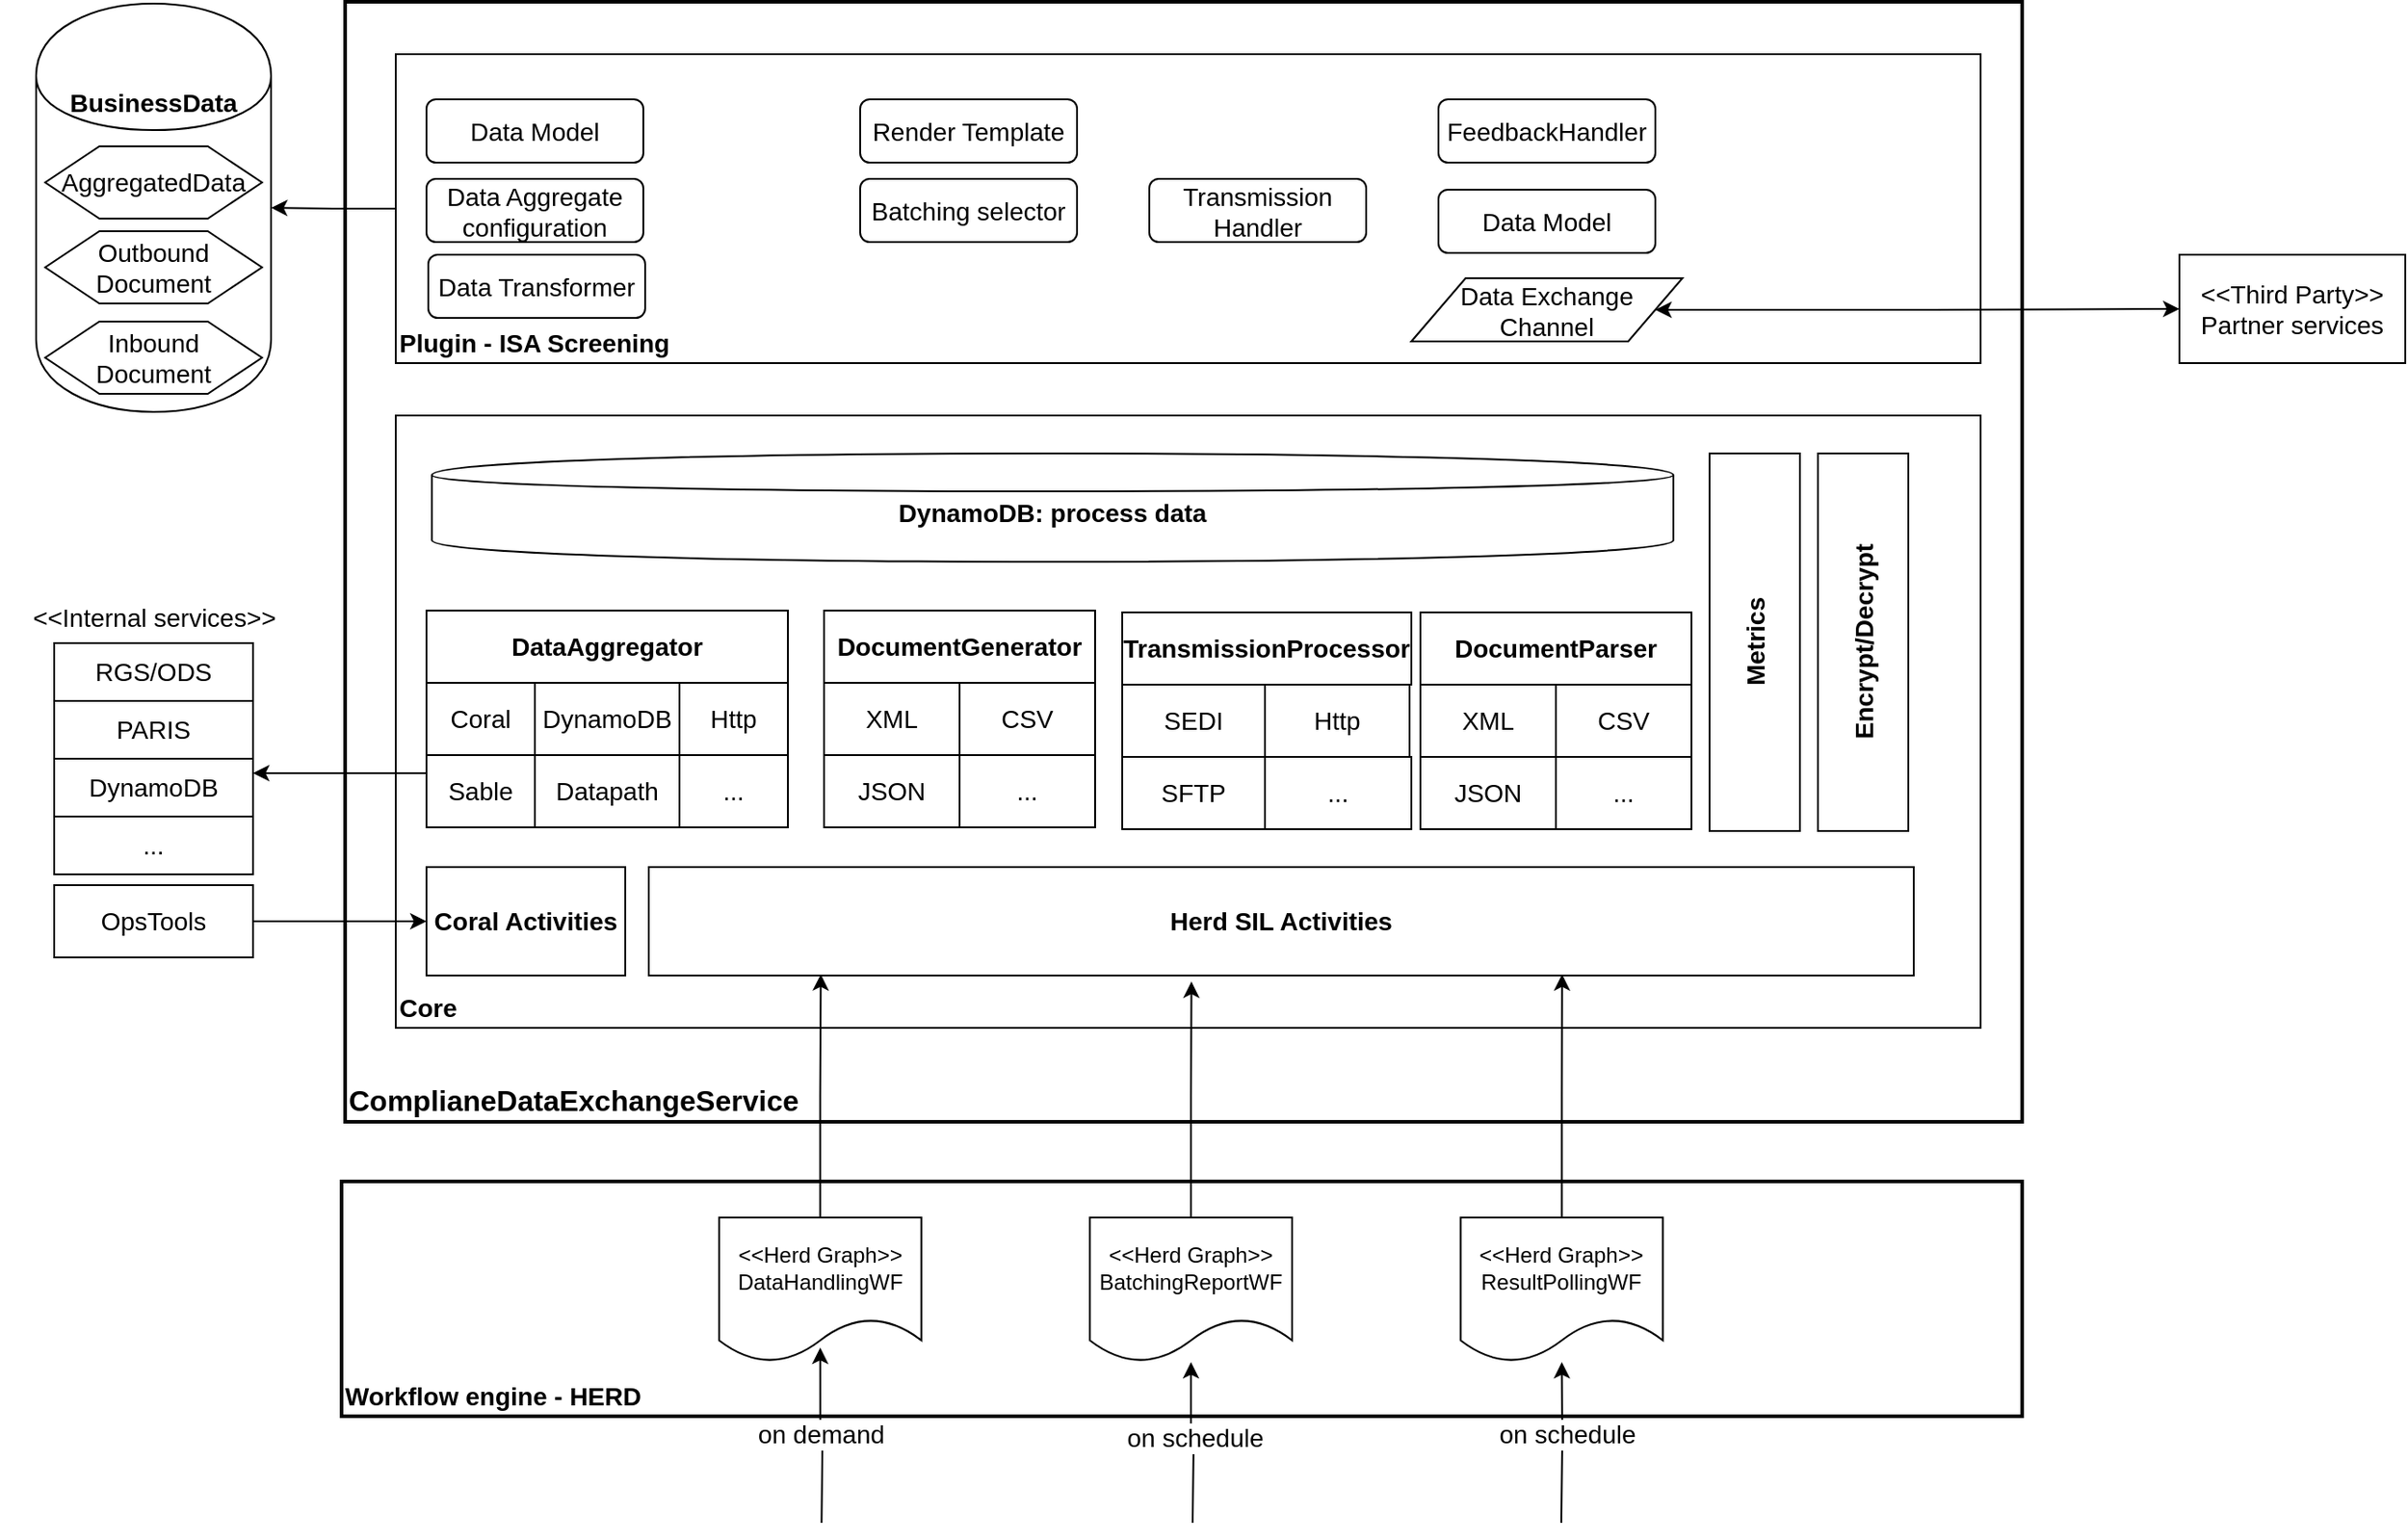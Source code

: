 <mxfile version="12.4.9" type="github" pages="4">
  <diagram id="IsdMuzBa5LZ4HM4UeDoA" name="Page-1">
    <mxGraphModel dx="2608" dy="1131" grid="1" gridSize="10" guides="1" tooltips="1" connect="1" arrows="1" fold="1" page="1" pageScale="1" pageWidth="1169" pageHeight="827" math="0" shadow="0">
      <root>
        <mxCell id="0"/>
        <mxCell id="1" parent="0"/>
        <mxCell id="XGGbo2MG5czj7z2PlUCv-108" value="&lt;b&gt;&lt;font style=&quot;font-size: 16px&quot;&gt;ComplianeDataExchangeService&lt;/font&gt;&lt;/b&gt;" style="rounded=0;whiteSpace=wrap;html=1;fontSize=14;align=left;strokeWidth=2;verticalAlign=bottom;" parent="1" vertex="1">
          <mxGeometry x="-968" y="740" width="928" height="620" as="geometry"/>
        </mxCell>
        <mxCell id="XGGbo2MG5czj7z2PlUCv-52" value="" style="group" parent="1" vertex="1" connectable="0">
          <mxGeometry x="-400" y="1149" width="470" height="230" as="geometry"/>
        </mxCell>
        <mxCell id="XGGbo2MG5czj7z2PlUCv-7" value="Core" style="rounded=0;whiteSpace=wrap;html=1;fontSize=14;align=left;verticalAlign=bottom;fontStyle=1" parent="XGGbo2MG5czj7z2PlUCv-52" vertex="1">
          <mxGeometry x="-540" y="-180" width="877" height="339" as="geometry"/>
        </mxCell>
        <mxCell id="XGGbo2MG5czj7z2PlUCv-53" value="DocumentParser" style="rounded=0;whiteSpace=wrap;html=1;fontSize=14;fontStyle=1" parent="XGGbo2MG5czj7z2PlUCv-52" vertex="1">
          <mxGeometry x="27" y="-71" width="150" height="40" as="geometry"/>
        </mxCell>
        <mxCell id="XGGbo2MG5czj7z2PlUCv-54" value="XML" style="rounded=0;whiteSpace=wrap;html=1;fontSize=14;" parent="XGGbo2MG5czj7z2PlUCv-52" vertex="1">
          <mxGeometry x="27" y="-31" width="75" height="40" as="geometry"/>
        </mxCell>
        <mxCell id="XGGbo2MG5czj7z2PlUCv-55" value="CSV" style="rounded=0;whiteSpace=wrap;html=1;fontSize=14;" parent="XGGbo2MG5czj7z2PlUCv-52" vertex="1">
          <mxGeometry x="102" y="-31" width="75" height="40" as="geometry"/>
        </mxCell>
        <mxCell id="XGGbo2MG5czj7z2PlUCv-56" value="JSON" style="rounded=0;whiteSpace=wrap;html=1;fontSize=14;" parent="XGGbo2MG5czj7z2PlUCv-52" vertex="1">
          <mxGeometry x="27" y="9" width="75" height="40" as="geometry"/>
        </mxCell>
        <mxCell id="XGGbo2MG5czj7z2PlUCv-57" value="..." style="rounded=0;whiteSpace=wrap;html=1;fontSize=14;" parent="XGGbo2MG5czj7z2PlUCv-52" vertex="1">
          <mxGeometry x="102" y="9" width="75" height="40" as="geometry"/>
        </mxCell>
        <mxCell id="XGGbo2MG5czj7z2PlUCv-75" value="Coral Activities" style="rounded=0;whiteSpace=wrap;html=1;fontSize=14;align=center;fontStyle=1" parent="XGGbo2MG5czj7z2PlUCv-52" vertex="1">
          <mxGeometry x="-523" y="70" width="110" height="60" as="geometry"/>
        </mxCell>
        <mxCell id="XGGbo2MG5czj7z2PlUCv-6" value="" style="group;strokeWidth=2;" parent="1" vertex="1" connectable="0">
          <mxGeometry x="-930" y="1393" width="890" height="130" as="geometry"/>
        </mxCell>
        <mxCell id="XGGbo2MG5czj7z2PlUCv-2" value="Workflow engine - HERD" style="rounded=0;whiteSpace=wrap;html=1;align=left;verticalAlign=bottom;fontStyle=1;fontSize=14;strokeWidth=2;" parent="XGGbo2MG5czj7z2PlUCv-6" vertex="1">
          <mxGeometry x="-40" width="930" height="130" as="geometry"/>
        </mxCell>
        <mxCell id="XGGbo2MG5czj7z2PlUCv-3" value="&amp;lt;&amp;lt;Herd Graph&amp;gt;&amp;gt;&lt;br&gt;DataHandlingWF" style="shape=document;whiteSpace=wrap;html=1;boundedLbl=1;" parent="XGGbo2MG5czj7z2PlUCv-6" vertex="1">
          <mxGeometry x="168.929" y="20" width="111.91" height="80" as="geometry"/>
        </mxCell>
        <mxCell id="XGGbo2MG5czj7z2PlUCv-4" value="&amp;lt;&amp;lt;Herd Graph&amp;gt;&amp;gt;&lt;br&gt;BatchingReportWF" style="shape=document;whiteSpace=wrap;html=1;boundedLbl=1;" parent="XGGbo2MG5czj7z2PlUCv-6" vertex="1">
          <mxGeometry x="374.098" y="20" width="111.91" height="80" as="geometry"/>
        </mxCell>
        <mxCell id="XGGbo2MG5czj7z2PlUCv-5" value="&amp;lt;&amp;lt;Herd Graph&amp;gt;&amp;gt;&lt;br&gt;ResultPollingWF" style="shape=document;whiteSpace=wrap;html=1;boundedLbl=1;" parent="XGGbo2MG5czj7z2PlUCv-6" vertex="1">
          <mxGeometry x="579.266" y="20" width="111.91" height="80" as="geometry"/>
        </mxCell>
        <mxCell id="XGGbo2MG5czj7z2PlUCv-113" style="edgeStyle=orthogonalEdgeStyle;rounded=0;orthogonalLoop=1;jettySize=auto;html=1;startArrow=none;startFill=0;endArrow=classic;endFill=1;fontSize=14;" parent="1" source="XGGbo2MG5czj7z2PlUCv-8" target="XGGbo2MG5czj7z2PlUCv-60" edge="1">
          <mxGeometry relative="1" as="geometry"/>
        </mxCell>
        <mxCell id="XGGbo2MG5czj7z2PlUCv-8" value="Plugin - ISA Screening" style="rounded=0;whiteSpace=wrap;html=1;fontSize=14;align=left;verticalAlign=bottom;fontStyle=1" parent="1" vertex="1">
          <mxGeometry x="-940" y="769" width="877" height="171" as="geometry"/>
        </mxCell>
        <mxCell id="XGGbo2MG5czj7z2PlUCv-14" style="edgeStyle=orthogonalEdgeStyle;rounded=0;orthogonalLoop=1;jettySize=auto;html=1;fontSize=14;" parent="1" target="XGGbo2MG5czj7z2PlUCv-4" edge="1">
          <mxGeometry relative="1" as="geometry">
            <mxPoint x="-499.033" y="1582" as="sourcePoint"/>
          </mxGeometry>
        </mxCell>
        <mxCell id="XGGbo2MG5czj7z2PlUCv-96" value="on schedule" style="text;html=1;align=center;verticalAlign=middle;resizable=0;points=[];;labelBackgroundColor=#ffffff;fontSize=14;" parent="XGGbo2MG5czj7z2PlUCv-14" vertex="1" connectable="0">
          <mxGeometry x="0.08" y="-2" relative="1" as="geometry">
            <mxPoint as="offset"/>
          </mxGeometry>
        </mxCell>
        <mxCell id="XGGbo2MG5czj7z2PlUCv-16" style="edgeStyle=orthogonalEdgeStyle;rounded=0;orthogonalLoop=1;jettySize=auto;html=1;fontSize=14;" parent="1" target="XGGbo2MG5czj7z2PlUCv-5" edge="1">
          <mxGeometry relative="1" as="geometry">
            <mxPoint x="-295.033" y="1582" as="sourcePoint"/>
          </mxGeometry>
        </mxCell>
        <mxCell id="XGGbo2MG5czj7z2PlUCv-97" value="on schedule" style="text;html=1;align=center;verticalAlign=middle;resizable=0;points=[];;labelBackgroundColor=#ffffff;fontSize=14;" parent="XGGbo2MG5czj7z2PlUCv-16" vertex="1" connectable="0">
          <mxGeometry x="0.12" y="-2" relative="1" as="geometry">
            <mxPoint as="offset"/>
          </mxGeometry>
        </mxCell>
        <mxCell id="XGGbo2MG5czj7z2PlUCv-18" style="edgeStyle=orthogonalEdgeStyle;rounded=0;orthogonalLoop=1;jettySize=auto;html=1;entryX=0.5;entryY=0.9;entryDx=0;entryDy=0;entryPerimeter=0;fontSize=14;" parent="1" target="XGGbo2MG5czj7z2PlUCv-3" edge="1">
          <mxGeometry relative="1" as="geometry">
            <mxPoint x="-704.367" y="1582" as="sourcePoint"/>
          </mxGeometry>
        </mxCell>
        <mxCell id="XGGbo2MG5czj7z2PlUCv-95" value="on demand" style="text;html=1;align=center;verticalAlign=middle;resizable=0;points=[];;labelBackgroundColor=#ffffff;fontSize=14;" parent="XGGbo2MG5czj7z2PlUCv-18" vertex="1" connectable="0">
          <mxGeometry x="0.018" relative="1" as="geometry">
            <mxPoint as="offset"/>
          </mxGeometry>
        </mxCell>
        <mxCell id="XGGbo2MG5czj7z2PlUCv-22" value="Data Model" style="rounded=1;whiteSpace=wrap;html=1;fontSize=14;" parent="1" vertex="1">
          <mxGeometry x="-923" y="794" width="120" height="35" as="geometry"/>
        </mxCell>
        <mxCell id="XGGbo2MG5czj7z2PlUCv-24" value="Render Template" style="rounded=1;whiteSpace=wrap;html=1;fontSize=14;" parent="1" vertex="1">
          <mxGeometry x="-683" y="794" width="120" height="35" as="geometry"/>
        </mxCell>
        <mxCell id="XGGbo2MG5czj7z2PlUCv-25" value="Batching selector" style="rounded=1;whiteSpace=wrap;html=1;fontSize=14;" parent="1" vertex="1">
          <mxGeometry x="-683" y="838" width="120" height="35" as="geometry"/>
        </mxCell>
        <mxCell id="XGGbo2MG5czj7z2PlUCv-26" value="Transmission Handler" style="rounded=1;whiteSpace=wrap;html=1;fontSize=14;" parent="1" vertex="1">
          <mxGeometry x="-523" y="838" width="120" height="35" as="geometry"/>
        </mxCell>
        <mxCell id="XGGbo2MG5czj7z2PlUCv-28" value="Data Aggregate&lt;br&gt;configuration" style="rounded=1;whiteSpace=wrap;html=1;fontSize=14;" parent="1" vertex="1">
          <mxGeometry x="-923" y="838" width="120" height="35" as="geometry"/>
        </mxCell>
        <mxCell id="XGGbo2MG5czj7z2PlUCv-36" value="" style="group" parent="1" vertex="1" connectable="0">
          <mxGeometry x="-923" y="1057" width="200" height="140" as="geometry"/>
        </mxCell>
        <mxCell id="XGGbo2MG5czj7z2PlUCv-29" value="DataAggregator" style="rounded=0;whiteSpace=wrap;html=1;fontSize=14;fontStyle=1" parent="XGGbo2MG5czj7z2PlUCv-36" vertex="1">
          <mxGeometry y="20" width="200" height="40" as="geometry"/>
        </mxCell>
        <mxCell id="XGGbo2MG5czj7z2PlUCv-30" value="Coral" style="rounded=0;whiteSpace=wrap;html=1;fontSize=14;" parent="XGGbo2MG5czj7z2PlUCv-36" vertex="1">
          <mxGeometry y="60" width="60" height="40" as="geometry"/>
        </mxCell>
        <mxCell id="XGGbo2MG5czj7z2PlUCv-31" value="DynamoDB" style="rounded=0;whiteSpace=wrap;html=1;fontSize=14;" parent="XGGbo2MG5czj7z2PlUCv-36" vertex="1">
          <mxGeometry x="60" y="60" width="80" height="40" as="geometry"/>
        </mxCell>
        <mxCell id="XGGbo2MG5czj7z2PlUCv-32" value="Http" style="rounded=0;whiteSpace=wrap;html=1;fontSize=14;" parent="XGGbo2MG5czj7z2PlUCv-36" vertex="1">
          <mxGeometry x="140" y="60" width="60" height="40" as="geometry"/>
        </mxCell>
        <mxCell id="XGGbo2MG5czj7z2PlUCv-33" value="Sable" style="rounded=0;whiteSpace=wrap;html=1;fontSize=14;" parent="XGGbo2MG5czj7z2PlUCv-36" vertex="1">
          <mxGeometry y="100" width="60" height="40" as="geometry"/>
        </mxCell>
        <mxCell id="XGGbo2MG5czj7z2PlUCv-34" value="Datapath" style="rounded=0;whiteSpace=wrap;html=1;fontSize=14;" parent="XGGbo2MG5czj7z2PlUCv-36" vertex="1">
          <mxGeometry x="60" y="100" width="80" height="40" as="geometry"/>
        </mxCell>
        <mxCell id="XGGbo2MG5czj7z2PlUCv-35" value="..." style="rounded=0;whiteSpace=wrap;html=1;fontSize=14;" parent="XGGbo2MG5czj7z2PlUCv-36" vertex="1">
          <mxGeometry x="140" y="100" width="60" height="40" as="geometry"/>
        </mxCell>
        <mxCell id="XGGbo2MG5czj7z2PlUCv-50" value="" style="group" parent="1" vertex="1" connectable="0">
          <mxGeometry x="-538" y="1078" width="160" height="120" as="geometry"/>
        </mxCell>
        <mxCell id="XGGbo2MG5czj7z2PlUCv-44" value="&lt;b&gt;TransmissionProcessor&lt;/b&gt;" style="rounded=0;whiteSpace=wrap;html=1;fontSize=14;" parent="XGGbo2MG5czj7z2PlUCv-50" vertex="1">
          <mxGeometry width="160" height="40" as="geometry"/>
        </mxCell>
        <mxCell id="XGGbo2MG5czj7z2PlUCv-45" value="SEDI" style="rounded=0;whiteSpace=wrap;html=1;fontSize=14;" parent="XGGbo2MG5czj7z2PlUCv-50" vertex="1">
          <mxGeometry y="40" width="79.0" height="40" as="geometry"/>
        </mxCell>
        <mxCell id="XGGbo2MG5czj7z2PlUCv-46" value="Http" style="rounded=0;whiteSpace=wrap;html=1;fontSize=14;" parent="XGGbo2MG5czj7z2PlUCv-50" vertex="1">
          <mxGeometry x="79.0" y="40" width="80" height="40" as="geometry"/>
        </mxCell>
        <mxCell id="XGGbo2MG5czj7z2PlUCv-47" value="SFTP" style="rounded=0;whiteSpace=wrap;html=1;fontSize=14;" parent="XGGbo2MG5czj7z2PlUCv-50" vertex="1">
          <mxGeometry y="80" width="79.0" height="40" as="geometry"/>
        </mxCell>
        <mxCell id="XGGbo2MG5czj7z2PlUCv-48" value="..." style="rounded=0;whiteSpace=wrap;html=1;fontSize=14;" parent="XGGbo2MG5czj7z2PlUCv-50" vertex="1">
          <mxGeometry x="79.0" y="80" width="81" height="40" as="geometry"/>
        </mxCell>
        <mxCell id="XGGbo2MG5czj7z2PlUCv-51" value="" style="group" parent="1" vertex="1" connectable="0">
          <mxGeometry x="-703" y="1077" width="150" height="120" as="geometry"/>
        </mxCell>
        <mxCell id="XGGbo2MG5czj7z2PlUCv-39" value="DocumentGenerator" style="rounded=0;whiteSpace=wrap;html=1;fontSize=14;fontStyle=1" parent="XGGbo2MG5czj7z2PlUCv-51" vertex="1">
          <mxGeometry width="150" height="40" as="geometry"/>
        </mxCell>
        <mxCell id="XGGbo2MG5czj7z2PlUCv-40" value="XML" style="rounded=0;whiteSpace=wrap;html=1;fontSize=14;" parent="XGGbo2MG5czj7z2PlUCv-51" vertex="1">
          <mxGeometry y="40" width="75" height="40" as="geometry"/>
        </mxCell>
        <mxCell id="XGGbo2MG5czj7z2PlUCv-41" value="CSV" style="rounded=0;whiteSpace=wrap;html=1;fontSize=14;" parent="XGGbo2MG5czj7z2PlUCv-51" vertex="1">
          <mxGeometry x="75" y="40" width="75" height="40" as="geometry"/>
        </mxCell>
        <mxCell id="XGGbo2MG5czj7z2PlUCv-42" value="JSON" style="rounded=0;whiteSpace=wrap;html=1;fontSize=14;" parent="XGGbo2MG5czj7z2PlUCv-51" vertex="1">
          <mxGeometry y="80" width="75" height="40" as="geometry"/>
        </mxCell>
        <mxCell id="XGGbo2MG5czj7z2PlUCv-43" value="..." style="rounded=0;whiteSpace=wrap;html=1;fontSize=14;" parent="XGGbo2MG5czj7z2PlUCv-51" vertex="1">
          <mxGeometry x="75" y="80" width="75" height="40" as="geometry"/>
        </mxCell>
        <mxCell id="XGGbo2MG5czj7z2PlUCv-61" value="Data Model" style="rounded=1;whiteSpace=wrap;html=1;fontSize=14;" parent="1" vertex="1">
          <mxGeometry x="-363" y="844" width="120" height="35" as="geometry"/>
        </mxCell>
        <mxCell id="XGGbo2MG5czj7z2PlUCv-62" value="Metrics" style="rounded=0;whiteSpace=wrap;html=1;fontSize=14;align=center;horizontal=0;fontStyle=1" parent="1" vertex="1">
          <mxGeometry x="-213" y="990" width="50" height="209" as="geometry"/>
        </mxCell>
        <mxCell id="XGGbo2MG5czj7z2PlUCv-65" value="Encrypt/Decrypt" style="rounded=0;whiteSpace=wrap;html=1;fontSize=14;align=center;horizontal=0;fontStyle=1" parent="1" vertex="1">
          <mxGeometry x="-153" y="990" width="50" height="209" as="geometry"/>
        </mxCell>
        <mxCell id="XGGbo2MG5czj7z2PlUCv-70" style="edgeStyle=orthogonalEdgeStyle;rounded=0;orthogonalLoop=1;jettySize=auto;html=1;entryX=1;entryY=0.25;entryDx=0;entryDy=0;fontSize=14;exitX=0;exitY=0.25;exitDx=0;exitDy=0;" parent="1" source="XGGbo2MG5czj7z2PlUCv-33" target="XGGbo2MG5czj7z2PlUCv-69" edge="1">
          <mxGeometry relative="1" as="geometry">
            <mxPoint x="-950" y="1166" as="sourcePoint"/>
          </mxGeometry>
        </mxCell>
        <mxCell id="XGGbo2MG5czj7z2PlUCv-80" style="edgeStyle=orthogonalEdgeStyle;rounded=0;orthogonalLoop=1;jettySize=auto;html=1;fontSize=14;entryX=0.136;entryY=0.989;entryDx=0;entryDy=0;entryPerimeter=0;" parent="1" source="XGGbo2MG5czj7z2PlUCv-3" target="XGGbo2MG5czj7z2PlUCv-74" edge="1">
          <mxGeometry relative="1" as="geometry">
            <mxPoint x="-827" y="1355" as="targetPoint"/>
          </mxGeometry>
        </mxCell>
        <mxCell id="XGGbo2MG5czj7z2PlUCv-81" style="edgeStyle=orthogonalEdgeStyle;rounded=0;orthogonalLoop=1;jettySize=auto;html=1;fontSize=14;entryX=0.429;entryY=1.056;entryDx=0;entryDy=0;entryPerimeter=0;" parent="1" source="XGGbo2MG5czj7z2PlUCv-4" target="XGGbo2MG5czj7z2PlUCv-74" edge="1">
          <mxGeometry relative="1" as="geometry"/>
        </mxCell>
        <mxCell id="XGGbo2MG5czj7z2PlUCv-82" style="edgeStyle=orthogonalEdgeStyle;rounded=0;orthogonalLoop=1;jettySize=auto;html=1;entryX=0.722;entryY=0.989;entryDx=0;entryDy=0;entryPerimeter=0;fontSize=14;" parent="1" source="XGGbo2MG5czj7z2PlUCv-5" target="XGGbo2MG5czj7z2PlUCv-74" edge="1">
          <mxGeometry relative="1" as="geometry"/>
        </mxCell>
        <mxCell id="XGGbo2MG5czj7z2PlUCv-93" style="edgeStyle=orthogonalEdgeStyle;rounded=0;orthogonalLoop=1;jettySize=auto;html=1;entryX=0;entryY=0.5;entryDx=0;entryDy=0;fontSize=14;startArrow=classic;startFill=1;" parent="1" source="XGGbo2MG5czj7z2PlUCv-90" target="XGGbo2MG5czj7z2PlUCv-91" edge="1">
          <mxGeometry relative="1" as="geometry"/>
        </mxCell>
        <mxCell id="XGGbo2MG5czj7z2PlUCv-90" value="&lt;span style=&quot;white-space: normal&quot;&gt;Data Exchange Channel&lt;/span&gt;" style="shape=parallelogram;perimeter=parallelogramPerimeter;whiteSpace=wrap;html=1;fontSize=14;align=center;" parent="1" vertex="1">
          <mxGeometry x="-378" y="893" width="150" height="35" as="geometry"/>
        </mxCell>
        <mxCell id="XGGbo2MG5czj7z2PlUCv-91" value="&amp;lt;&amp;lt;Third Party&amp;gt;&amp;gt;&lt;br&gt;Partner services" style="rounded=0;whiteSpace=wrap;html=1;fontSize=14;align=center;" parent="1" vertex="1">
          <mxGeometry x="47" y="880" width="125" height="60" as="geometry"/>
        </mxCell>
        <mxCell id="XGGbo2MG5czj7z2PlUCv-103" value="" style="group" parent="1" vertex="1" connectable="0">
          <mxGeometry x="-1149" y="1071" width="150" height="152" as="geometry"/>
        </mxCell>
        <mxCell id="XGGbo2MG5czj7z2PlUCv-77" value="" style="group" parent="XGGbo2MG5czj7z2PlUCv-103" vertex="1" connectable="0">
          <mxGeometry x="20" y="24" width="110" height="128" as="geometry"/>
        </mxCell>
        <mxCell id="XGGbo2MG5czj7z2PlUCv-67" value="RGS/ODS" style="rounded=0;whiteSpace=wrap;html=1;fontSize=14;align=center;" parent="XGGbo2MG5czj7z2PlUCv-77" vertex="1">
          <mxGeometry width="110" height="32" as="geometry"/>
        </mxCell>
        <mxCell id="XGGbo2MG5czj7z2PlUCv-68" value="PARIS" style="rounded=0;whiteSpace=wrap;html=1;fontSize=14;align=center;" parent="XGGbo2MG5czj7z2PlUCv-77" vertex="1">
          <mxGeometry y="32" width="110" height="32" as="geometry"/>
        </mxCell>
        <mxCell id="XGGbo2MG5czj7z2PlUCv-69" value="DynamoDB" style="rounded=0;whiteSpace=wrap;html=1;fontSize=14;align=center;" parent="XGGbo2MG5czj7z2PlUCv-77" vertex="1">
          <mxGeometry y="64" width="110" height="32" as="geometry"/>
        </mxCell>
        <mxCell id="XGGbo2MG5czj7z2PlUCv-76" value="..." style="rounded=0;whiteSpace=wrap;html=1;fontSize=14;align=center;" parent="XGGbo2MG5czj7z2PlUCv-77" vertex="1">
          <mxGeometry y="96" width="110" height="32" as="geometry"/>
        </mxCell>
        <mxCell id="XGGbo2MG5czj7z2PlUCv-94" value="&amp;lt;&amp;lt;Internal services&amp;gt;&amp;gt;" style="text;html=1;align=center;verticalAlign=middle;resizable=0;points=[];;autosize=1;fontSize=14;" parent="XGGbo2MG5czj7z2PlUCv-103" vertex="1">
          <mxGeometry width="150" height="20" as="geometry"/>
        </mxCell>
        <mxCell id="XGGbo2MG5czj7z2PlUCv-105" style="edgeStyle=orthogonalEdgeStyle;rounded=0;orthogonalLoop=1;jettySize=auto;html=1;entryX=0;entryY=0.5;entryDx=0;entryDy=0;startArrow=none;startFill=0;fontSize=14;endArrow=classic;endFill=1;" parent="1" source="XGGbo2MG5czj7z2PlUCv-104" target="XGGbo2MG5czj7z2PlUCv-75" edge="1">
          <mxGeometry relative="1" as="geometry"/>
        </mxCell>
        <mxCell id="XGGbo2MG5czj7z2PlUCv-104" value="OpsTools" style="rounded=0;whiteSpace=wrap;html=1;fontSize=14;" parent="1" vertex="1">
          <mxGeometry x="-1129" y="1229" width="110" height="40" as="geometry"/>
        </mxCell>
        <mxCell id="XGGbo2MG5czj7z2PlUCv-74" value="Herd SIL Activities" style="rounded=0;whiteSpace=wrap;html=1;fontSize=14;align=center;fontStyle=1" parent="1" vertex="1">
          <mxGeometry x="-800" y="1219" width="700" height="60" as="geometry"/>
        </mxCell>
        <mxCell id="XGGbo2MG5czj7z2PlUCv-99" value="DynamoDB: process data" style="shape=cylinder;whiteSpace=wrap;html=1;boundedLbl=1;backgroundOutline=1;fontSize=14;align=center;verticalAlign=top;fontStyle=1" parent="1" vertex="1">
          <mxGeometry x="-920" y="990" width="687" height="60" as="geometry"/>
        </mxCell>
        <mxCell id="XGGbo2MG5czj7z2PlUCv-112" value="" style="group" parent="1" vertex="1" connectable="0">
          <mxGeometry x="-1159" y="741" width="170" height="226" as="geometry"/>
        </mxCell>
        <mxCell id="XGGbo2MG5czj7z2PlUCv-60" value="&lt;b&gt;BusinessData&lt;/b&gt;" style="shape=cylinder;whiteSpace=wrap;html=1;boundedLbl=1;backgroundOutline=1;fontSize=14;align=center;verticalAlign=top;" parent="XGGbo2MG5czj7z2PlUCv-112" vertex="1">
          <mxGeometry x="20" width="130" height="226" as="geometry"/>
        </mxCell>
        <mxCell id="XGGbo2MG5czj7z2PlUCv-38" value="AggregatedData" style="shape=hexagon;perimeter=hexagonPerimeter2;whiteSpace=wrap;html=1;fontSize=14;" parent="XGGbo2MG5czj7z2PlUCv-112" vertex="1">
          <mxGeometry x="25" y="79" width="120" height="40" as="geometry"/>
        </mxCell>
        <mxCell id="XGGbo2MG5czj7z2PlUCv-49" value="Outbound&lt;br&gt;Document" style="shape=hexagon;perimeter=hexagonPerimeter2;whiteSpace=wrap;html=1;fontSize=14;" parent="XGGbo2MG5czj7z2PlUCv-112" vertex="1">
          <mxGeometry x="25" y="126" width="120" height="40" as="geometry"/>
        </mxCell>
        <mxCell id="XGGbo2MG5czj7z2PlUCv-58" value="Inbound&lt;br&gt;Document" style="shape=hexagon;perimeter=hexagonPerimeter2;whiteSpace=wrap;html=1;fontSize=14;" parent="XGGbo2MG5czj7z2PlUCv-112" vertex="1">
          <mxGeometry x="25" y="176" width="120" height="40" as="geometry"/>
        </mxCell>
        <mxCell id="XGGbo2MG5czj7z2PlUCv-115" value="Data Transformer" style="rounded=1;whiteSpace=wrap;html=1;fontSize=14;" parent="1" vertex="1">
          <mxGeometry x="-922" y="880" width="120" height="35" as="geometry"/>
        </mxCell>
        <mxCell id="XGGbo2MG5czj7z2PlUCv-116" value="FeedbackHandler" style="rounded=1;whiteSpace=wrap;html=1;fontSize=14;" parent="1" vertex="1">
          <mxGeometry x="-363" y="794" width="120" height="35" as="geometry"/>
        </mxCell>
      </root>
    </mxGraphModel>
  </diagram>
  <diagram id="1cdCQS9nq3WN6K64w1Pp" name="Page-2">
    <mxGraphModel dx="2608" dy="1131" grid="1" gridSize="10" guides="1" tooltips="1" connect="1" arrows="1" fold="1" page="1" pageScale="1" pageWidth="1169" pageHeight="827" math="0" shadow="0">
      <root>
        <mxCell id="VPEJ1JaMgokHMF3FO-Ii-0"/>
        <mxCell id="VPEJ1JaMgokHMF3FO-Ii-1" parent="VPEJ1JaMgokHMF3FO-Ii-0"/>
        <mxCell id="b360PFjEsVWmX0-20nAe-1" value="Service" style="rounded=0;whiteSpace=wrap;html=1;fontSize=14;align=left;verticalAlign=bottom;fontStyle=1" parent="VPEJ1JaMgokHMF3FO-Ii-1" vertex="1">
          <mxGeometry x="-900" y="246" width="480" height="280" as="geometry"/>
        </mxCell>
        <mxCell id="b360PFjEsVWmX0-20nAe-0" value="Workflow Engine" style="whiteSpace=wrap;html=1;verticalAlign=bottom;fontStyle=1" parent="VPEJ1JaMgokHMF3FO-Ii-1" vertex="1">
          <mxGeometry x="-1040" y="246" width="130" height="280" as="geometry"/>
        </mxCell>
        <mxCell id="VPEJ1JaMgokHMF3FO-Ii-59" value="" style="group" parent="VPEJ1JaMgokHMF3FO-Ii-1" vertex="1" connectable="0">
          <mxGeometry x="-360" y="656" width="140" height="152" as="geometry"/>
        </mxCell>
        <mxCell id="VPEJ1JaMgokHMF3FO-Ii-60" value="" style="group" parent="VPEJ1JaMgokHMF3FO-Ii-59" vertex="1" connectable="0">
          <mxGeometry x="3.737" y="-190" width="105" height="128" as="geometry"/>
        </mxCell>
        <mxCell id="VPEJ1JaMgokHMF3FO-Ii-61" value="RGS/ODS" style="rounded=0;whiteSpace=wrap;html=1;fontSize=14;align=center;" parent="VPEJ1JaMgokHMF3FO-Ii-60" vertex="1">
          <mxGeometry x="-24.74" width="105" height="32" as="geometry"/>
        </mxCell>
        <mxCell id="VPEJ1JaMgokHMF3FO-Ii-62" value="PARIS" style="rounded=0;whiteSpace=wrap;html=1;fontSize=14;align=center;" parent="VPEJ1JaMgokHMF3FO-Ii-60" vertex="1">
          <mxGeometry x="-24.74" y="32" width="105" height="32" as="geometry"/>
        </mxCell>
        <mxCell id="VPEJ1JaMgokHMF3FO-Ii-63" value="DynamoDB" style="rounded=0;whiteSpace=wrap;html=1;fontSize=14;align=center;" parent="VPEJ1JaMgokHMF3FO-Ii-60" vertex="1">
          <mxGeometry x="-24.74" y="64" width="105" height="32" as="geometry"/>
        </mxCell>
        <mxCell id="VPEJ1JaMgokHMF3FO-Ii-64" value="..." style="rounded=0;whiteSpace=wrap;html=1;fontSize=14;align=center;" parent="VPEJ1JaMgokHMF3FO-Ii-60" vertex="1">
          <mxGeometry x="-24.74" y="96" width="105" height="32" as="geometry"/>
        </mxCell>
        <mxCell id="VPEJ1JaMgokHMF3FO-Ii-68" value="Herd SIL Activities" style="rounded=0;whiteSpace=wrap;html=1;fontSize=14;align=center;fontStyle=1;direction=south;horizontal=0;" parent="VPEJ1JaMgokHMF3FO-Ii-1" vertex="1">
          <mxGeometry x="-890" y="266" width="60" height="220" as="geometry"/>
        </mxCell>
        <mxCell id="VPEJ1JaMgokHMF3FO-Ii-10" value="Coral Activities" style="rounded=0;whiteSpace=wrap;html=1;fontSize=14;align=center;fontStyle=1;direction=east;flipH=1;flipV=1;horizontal=1;" parent="VPEJ1JaMgokHMF3FO-Ii-1" vertex="1">
          <mxGeometry x="-820" y="269" width="132" height="70" as="geometry"/>
        </mxCell>
        <mxCell id="VPEJ1JaMgokHMF3FO-Ii-13" value="&amp;lt;&amp;lt;Graph&amp;gt;&amp;gt;&lt;br&gt;SingleRequestWF" style="shape=document;whiteSpace=wrap;html=1;boundedLbl=1;" parent="VPEJ1JaMgokHMF3FO-Ii-1" vertex="1">
          <mxGeometry x="-1030" y="266" width="110" height="70" as="geometry"/>
        </mxCell>
        <mxCell id="VPEJ1JaMgokHMF3FO-Ii-14" value="&amp;lt;&amp;lt;Graph&amp;gt;&amp;gt;&lt;br&gt;BatchingUploadWF" style="shape=document;whiteSpace=wrap;html=1;boundedLbl=1;" parent="VPEJ1JaMgokHMF3FO-Ii-1" vertex="1">
          <mxGeometry x="-1030" y="351" width="110" height="70" as="geometry"/>
        </mxCell>
        <mxCell id="VPEJ1JaMgokHMF3FO-Ii-15" value="&amp;lt;&amp;lt;Graph&amp;gt;&amp;gt;&lt;br&gt;FeedbackPollingWF" style="shape=document;whiteSpace=wrap;html=1;boundedLbl=1;" parent="VPEJ1JaMgokHMF3FO-Ii-1" vertex="1">
          <mxGeometry x="-1030" y="436" width="110" height="70" as="geometry"/>
        </mxCell>
        <mxCell id="b360PFjEsVWmX0-20nAe-7" value="TMT" style="whiteSpace=wrap;html=1;" parent="VPEJ1JaMgokHMF3FO-Ii-1" vertex="1">
          <mxGeometry x="-380" y="270" width="105" height="56" as="geometry"/>
        </mxCell>
        <mxCell id="b360PFjEsVWmX0-20nAe-17" value="Amazon Link(S3, EDX, SFtp, AS2, Https)" style="whiteSpace=wrap;html=1;horizontal=1;fontSize=14;fontStyle=1;direction=south;" parent="VPEJ1JaMgokHMF3FO-Ii-1" vertex="1">
          <mxGeometry x="-900" y="546" width="480" height="50" as="geometry"/>
        </mxCell>
        <mxCell id="b360PFjEsVWmX0-20nAe-18" value="" style="group" parent="VPEJ1JaMgokHMF3FO-Ii-1" vertex="1" connectable="0">
          <mxGeometry x="-390" y="340" width="120" height="106" as="geometry"/>
        </mxCell>
        <mxCell id="VPEJ1JaMgokHMF3FO-Ii-71" value="&lt;b&gt;Storage&lt;/b&gt;" style="shape=cylinder;whiteSpace=wrap;html=1;boundedLbl=1;backgroundOutline=1;fontSize=14;align=center;verticalAlign=top;" parent="b360PFjEsVWmX0-20nAe-18" vertex="1">
          <mxGeometry x="9.231" width="110.769" height="106" as="geometry"/>
        </mxCell>
        <mxCell id="b360PFjEsVWmX0-20nAe-9" value="Aggregated Data&lt;br&gt;Outbound Document&lt;br&gt;Inbound Document" style="text;html=1;resizable=0;autosize=1;align=center;verticalAlign=middle;points=[];fillColor=none;strokeColor=none;rounded=0;" parent="b360PFjEsVWmX0-20nAe-18" vertex="1">
          <mxGeometry y="49.841" width="130" height="50" as="geometry"/>
        </mxCell>
        <mxCell id="Sdx_kpQhOKHm31b9Dcmt-3" style="edgeStyle=orthogonalEdgeStyle;rounded=0;orthogonalLoop=1;jettySize=auto;html=1;entryX=0.25;entryY=0;entryDx=0;entryDy=0;" edge="1" parent="VPEJ1JaMgokHMF3FO-Ii-1" source="b360PFjEsVWmX0-20nAe-19" target="VPEJ1JaMgokHMF3FO-Ii-10">
          <mxGeometry relative="1" as="geometry"/>
        </mxCell>
        <mxCell id="b360PFjEsVWmX0-20nAe-19" value="Portal" style="rounded=0;whiteSpace=wrap;html=1;fontSize=14;align=center;fontStyle=1;direction=east;flipH=1;flipV=1;horizontal=1;" parent="VPEJ1JaMgokHMF3FO-Ii-1" vertex="1">
          <mxGeometry x="-816" y="200" width="58" height="40" as="geometry"/>
        </mxCell>
        <mxCell id="b360PFjEsVWmX0-20nAe-20" value="Andes" style="rounded=0;whiteSpace=wrap;html=1;fontSize=14;align=center;fontStyle=1;direction=east;flipH=1;flipV=1;horizontal=1;" parent="VPEJ1JaMgokHMF3FO-Ii-1" vertex="1">
          <mxGeometry x="-748" y="200" width="60" height="40" as="geometry"/>
        </mxCell>
        <mxCell id="b360PFjEsVWmX0-20nAe-24" value="" style="group" parent="VPEJ1JaMgokHMF3FO-Ii-1" vertex="1" connectable="0">
          <mxGeometry x="-680" y="270" width="250" height="70" as="geometry"/>
        </mxCell>
        <mxCell id="VPEJ1JaMgokHMF3FO-Ii-17" value="Plugins&amp;nbsp;" style="rounded=0;whiteSpace=wrap;html=1;fontSize=14;align=left;verticalAlign=bottom;fontStyle=1" parent="b360PFjEsVWmX0-20nAe-24" vertex="1">
          <mxGeometry width="250.0" height="70" as="geometry"/>
        </mxCell>
        <mxCell id="b360PFjEsVWmX0-20nAe-2" value="ISA" style="whiteSpace=wrap;html=1;fontStyle=1" parent="b360PFjEsVWmX0-20nAe-24" vertex="1">
          <mxGeometry x="20.325" y="7.5" width="60.976" height="40" as="geometry"/>
        </mxCell>
        <mxCell id="b360PFjEsVWmX0-20nAe-4" value="Plugin A" style="whiteSpace=wrap;html=1;fontStyle=1" parent="b360PFjEsVWmX0-20nAe-24" vertex="1">
          <mxGeometry x="98.577" y="7.5" width="60.976" height="40" as="geometry"/>
        </mxCell>
        <mxCell id="b360PFjEsVWmX0-20nAe-21" value="Plugin B" style="whiteSpace=wrap;html=1;fontStyle=1" parent="b360PFjEsVWmX0-20nAe-24" vertex="1">
          <mxGeometry x="172.764" y="7.5" width="60.976" height="40" as="geometry"/>
        </mxCell>
        <mxCell id="b360PFjEsVWmX0-20nAe-49" style="edgeStyle=orthogonalEdgeStyle;rounded=0;orthogonalLoop=1;jettySize=auto;html=1;entryX=0.5;entryY=0;entryDx=0;entryDy=0;endArrow=classic;endFill=1;fontSize=14;" parent="VPEJ1JaMgokHMF3FO-Ii-1" source="b360PFjEsVWmX0-20nAe-25" target="b360PFjEsVWmX0-20nAe-4" edge="1">
          <mxGeometry relative="1" as="geometry"/>
        </mxCell>
        <mxCell id="b360PFjEsVWmX0-20nAe-50" style="edgeStyle=orthogonalEdgeStyle;rounded=0;orthogonalLoop=1;jettySize=auto;html=1;entryX=0.5;entryY=0;entryDx=0;entryDy=0;endArrow=classic;endFill=1;fontSize=14;" parent="VPEJ1JaMgokHMF3FO-Ii-1" edge="1">
          <mxGeometry relative="1" as="geometry">
            <mxPoint x="-551" y="120" as="sourcePoint"/>
            <mxPoint x="-627" y="278" as="targetPoint"/>
            <Array as="points">
              <mxPoint x="-551" y="210"/>
              <mxPoint x="-628" y="210"/>
            </Array>
          </mxGeometry>
        </mxCell>
        <mxCell id="b360PFjEsVWmX0-20nAe-51" style="edgeStyle=orthogonalEdgeStyle;rounded=0;orthogonalLoop=1;jettySize=auto;html=1;endArrow=classic;endFill=1;fontSize=14;" parent="VPEJ1JaMgokHMF3FO-Ii-1" edge="1">
          <mxGeometry relative="1" as="geometry">
            <mxPoint x="-551" y="120" as="sourcePoint"/>
            <mxPoint x="-478" y="277.5" as="targetPoint"/>
            <Array as="points">
              <mxPoint x="-551" y="210"/>
              <mxPoint x="-478" y="210"/>
            </Array>
          </mxGeometry>
        </mxCell>
        <mxCell id="b360PFjEsVWmX0-20nAe-25" value="SDE" style="shape=umlActor;verticalLabelPosition=bottom;labelBackgroundColor=#ffffff;verticalAlign=top;html=1;outlineConnect=0;fontSize=14;" parent="VPEJ1JaMgokHMF3FO-Ii-1" vertex="1">
          <mxGeometry x="-566" y="60" width="30" height="60" as="geometry"/>
        </mxCell>
        <mxCell id="b360PFjEsVWmX0-20nAe-33" value="Core" style="rounded=0;whiteSpace=wrap;html=1;fontSize=14;align=left;verticalAlign=bottom;fontStyle=1" parent="VPEJ1JaMgokHMF3FO-Ii-1" vertex="1">
          <mxGeometry x="-820" y="351" width="390" height="140" as="geometry"/>
        </mxCell>
        <mxCell id="VPEJ1JaMgokHMF3FO-Ii-67" value="Data Aggregation" style="rounded=0;whiteSpace=wrap;html=1;fontSize=14;" parent="VPEJ1JaMgokHMF3FO-Ii-1" vertex="1">
          <mxGeometry x="-670" y="361" width="110" height="40" as="geometry"/>
        </mxCell>
        <mxCell id="b360PFjEsVWmX0-20nAe-14" value="Document Generation" style="rounded=0;whiteSpace=wrap;html=1;fontSize=14;" parent="VPEJ1JaMgokHMF3FO-Ii-1" vertex="1">
          <mxGeometry x="-550" y="361" width="110" height="40" as="geometry"/>
        </mxCell>
        <mxCell id="b360PFjEsVWmX0-20nAe-15" value="Transmission" style="rounded=0;whiteSpace=wrap;html=1;fontSize=14;" parent="VPEJ1JaMgokHMF3FO-Ii-1" vertex="1">
          <mxGeometry x="-670" y="416" width="110" height="40" as="geometry"/>
        </mxCell>
        <mxCell id="b360PFjEsVWmX0-20nAe-16" value="Feedback Consumer" style="rounded=0;whiteSpace=wrap;html=1;fontSize=14;" parent="VPEJ1JaMgokHMF3FO-Ii-1" vertex="1">
          <mxGeometry x="-550" y="416" width="110" height="40" as="geometry"/>
        </mxCell>
        <mxCell id="b360PFjEsVWmX0-20nAe-35" value="" style="endArrow=classic;html=1;fontSize=14;" parent="VPEJ1JaMgokHMF3FO-Ii-1" edge="1">
          <mxGeometry width="50" height="50" relative="1" as="geometry">
            <mxPoint x="-1140" y="296" as="sourcePoint"/>
            <mxPoint x="-1030" y="296" as="targetPoint"/>
          </mxGeometry>
        </mxCell>
        <mxCell id="b360PFjEsVWmX0-20nAe-36" value="on demand" style="text;html=1;align=center;verticalAlign=middle;resizable=0;points=[];labelBackgroundColor=#ffffff;fontSize=14;" parent="b360PFjEsVWmX0-20nAe-35" vertex="1" connectable="0">
          <mxGeometry x="-0.244" y="4" relative="1" as="geometry">
            <mxPoint x="8" y="-6" as="offset"/>
          </mxGeometry>
        </mxCell>
        <mxCell id="b360PFjEsVWmX0-20nAe-37" value="" style="endArrow=classic;html=1;fontSize=14;" parent="VPEJ1JaMgokHMF3FO-Ii-1" edge="1">
          <mxGeometry width="50" height="50" relative="1" as="geometry">
            <mxPoint x="-1140" y="385.5" as="sourcePoint"/>
            <mxPoint x="-1030" y="385.5" as="targetPoint"/>
          </mxGeometry>
        </mxCell>
        <mxCell id="b360PFjEsVWmX0-20nAe-38" value="on schedule" style="text;html=1;align=center;verticalAlign=middle;resizable=0;points=[];labelBackgroundColor=#ffffff;fontSize=14;" parent="b360PFjEsVWmX0-20nAe-37" vertex="1" connectable="0">
          <mxGeometry x="-0.244" y="4" relative="1" as="geometry">
            <mxPoint x="8" y="-6" as="offset"/>
          </mxGeometry>
        </mxCell>
        <mxCell id="b360PFjEsVWmX0-20nAe-39" value="" style="endArrow=classic;html=1;fontSize=14;" parent="VPEJ1JaMgokHMF3FO-Ii-1" edge="1">
          <mxGeometry width="50" height="50" relative="1" as="geometry">
            <mxPoint x="-1140" y="470.5" as="sourcePoint"/>
            <mxPoint x="-1030" y="470.5" as="targetPoint"/>
          </mxGeometry>
        </mxCell>
        <mxCell id="b360PFjEsVWmX0-20nAe-40" value="on schedule" style="text;html=1;align=center;verticalAlign=middle;resizable=0;points=[];labelBackgroundColor=#ffffff;fontSize=14;" parent="b360PFjEsVWmX0-20nAe-39" vertex="1" connectable="0">
          <mxGeometry x="-0.244" y="4" relative="1" as="geometry">
            <mxPoint x="8" y="-6" as="offset"/>
          </mxGeometry>
        </mxCell>
        <mxCell id="b360PFjEsVWmX0-20nAe-53" style="edgeStyle=orthogonalEdgeStyle;rounded=0;orthogonalLoop=1;jettySize=auto;html=1;entryX=0.5;entryY=0;entryDx=0;entryDy=0;endArrow=classic;endFill=1;fontSize=14;" parent="VPEJ1JaMgokHMF3FO-Ii-1" source="b360PFjEsVWmX0-20nAe-41" target="b360PFjEsVWmX0-20nAe-19" edge="1">
          <mxGeometry relative="1" as="geometry"/>
        </mxCell>
        <mxCell id="b360PFjEsVWmX0-20nAe-54" style="edgeStyle=orthogonalEdgeStyle;rounded=0;orthogonalLoop=1;jettySize=auto;html=1;entryX=0.5;entryY=0;entryDx=0;entryDy=0;endArrow=classic;endFill=1;fontSize=14;" parent="VPEJ1JaMgokHMF3FO-Ii-1" source="b360PFjEsVWmX0-20nAe-41" target="b360PFjEsVWmX0-20nAe-20" edge="1">
          <mxGeometry relative="1" as="geometry"/>
        </mxCell>
        <mxCell id="b360PFjEsVWmX0-20nAe-41" value="Ops" style="shape=umlActor;verticalLabelPosition=bottom;labelBackgroundColor=#ffffff;verticalAlign=top;html=1;outlineConnect=0;fontSize=14;" parent="VPEJ1JaMgokHMF3FO-Ii-1" vertex="1">
          <mxGeometry x="-768" y="60" width="30" height="60" as="geometry"/>
        </mxCell>
        <mxCell id="b360PFjEsVWmX0-20nAe-55" value="3rd Party service" style="rounded=0;whiteSpace=wrap;html=1;fontSize=14;" parent="VPEJ1JaMgokHMF3FO-Ii-1" vertex="1">
          <mxGeometry x="-910" y="636" width="150" height="40" as="geometry"/>
        </mxCell>
        <mxCell id="b360PFjEsVWmX0-20nAe-57" value="3rd Party" style="rounded=0;whiteSpace=wrap;html=1;fontSize=14;" parent="VPEJ1JaMgokHMF3FO-Ii-1" vertex="1">
          <mxGeometry x="-740" y="636" width="140" height="40" as="geometry"/>
        </mxCell>
        <mxCell id="b360PFjEsVWmX0-20nAe-58" value="3rd Party" style="rounded=0;whiteSpace=wrap;html=1;fontSize=14;" parent="VPEJ1JaMgokHMF3FO-Ii-1" vertex="1">
          <mxGeometry x="-585" y="636" width="155" height="40" as="geometry"/>
        </mxCell>
        <mxCell id="b360PFjEsVWmX0-20nAe-59" value="" style="endArrow=none;html=1;fontSize=14;strokeWidth=3;" parent="VPEJ1JaMgokHMF3FO-Ii-1" edge="1">
          <mxGeometry width="50" height="50" relative="1" as="geometry">
            <mxPoint x="-1050" y="616" as="sourcePoint"/>
            <mxPoint x="-270" y="616" as="targetPoint"/>
          </mxGeometry>
        </mxCell>
        <mxCell id="b360PFjEsVWmX0-20nAe-61" value="" style="endArrow=classic;startArrow=classic;html=1;strokeWidth=1;fontSize=14;" parent="VPEJ1JaMgokHMF3FO-Ii-1" edge="1">
          <mxGeometry width="50" height="50" relative="1" as="geometry">
            <mxPoint x="-830" y="636" as="sourcePoint"/>
            <mxPoint x="-830" y="596" as="targetPoint"/>
          </mxGeometry>
        </mxCell>
        <mxCell id="b360PFjEsVWmX0-20nAe-62" value="" style="endArrow=classic;startArrow=classic;html=1;strokeWidth=1;fontSize=14;" parent="VPEJ1JaMgokHMF3FO-Ii-1" edge="1">
          <mxGeometry width="50" height="50" relative="1" as="geometry">
            <mxPoint x="-670.5" y="636" as="sourcePoint"/>
            <mxPoint x="-670.5" y="596" as="targetPoint"/>
          </mxGeometry>
        </mxCell>
        <mxCell id="b360PFjEsVWmX0-20nAe-63" value="" style="endArrow=classic;startArrow=classic;html=1;strokeWidth=1;fontSize=14;" parent="VPEJ1JaMgokHMF3FO-Ii-1" edge="1">
          <mxGeometry width="50" height="50" relative="1" as="geometry">
            <mxPoint x="-510" y="636" as="sourcePoint"/>
            <mxPoint x="-510" y="596" as="targetPoint"/>
          </mxGeometry>
        </mxCell>
        <mxCell id="b360PFjEsVWmX0-20nAe-65" value="" style="endArrow=classic;startArrow=classic;html=1;strokeWidth=1;fontSize=14;" parent="VPEJ1JaMgokHMF3FO-Ii-1" edge="1">
          <mxGeometry width="50" height="50" relative="1" as="geometry">
            <mxPoint x="-670" y="546" as="sourcePoint"/>
            <mxPoint x="-670.5" y="526" as="targetPoint"/>
          </mxGeometry>
        </mxCell>
        <mxCell id="VPEJ1JaMgokHMF3FO-Ii-50" value="Metrics" style="rounded=0;whiteSpace=wrap;html=1;fontSize=14;align=center;horizontal=0;fontStyle=1" parent="VPEJ1JaMgokHMF3FO-Ii-1" vertex="1">
          <mxGeometry x="-810" y="361" width="50" height="105" as="geometry"/>
        </mxCell>
        <mxCell id="VPEJ1JaMgokHMF3FO-Ii-51" value="Encrypt/Decrypt" style="rounded=0;whiteSpace=wrap;html=1;fontSize=14;align=center;horizontal=0;fontStyle=1" parent="VPEJ1JaMgokHMF3FO-Ii-1" vertex="1">
          <mxGeometry x="-751.5" y="361" width="58" height="105" as="geometry"/>
        </mxCell>
        <mxCell id="b360PFjEsVWmX0-20nAe-70" value="" style="endArrow=classic;startArrow=classic;html=1;strokeWidth=1;fontSize=14;exitX=1.002;exitY=0.536;exitDx=0;exitDy=0;exitPerimeter=0;entryX=-0.023;entryY=0.123;entryDx=0;entryDy=0;entryPerimeter=0;" parent="VPEJ1JaMgokHMF3FO-Ii-1" source="b360PFjEsVWmX0-20nAe-1" target="b360PFjEsVWmX0-20nAe-9" edge="1">
          <mxGeometry width="50" height="50" relative="1" as="geometry">
            <mxPoint x="-390.385" y="392.5" as="sourcePoint"/>
            <mxPoint x="-362.692" y="392.5" as="targetPoint"/>
          </mxGeometry>
        </mxCell>
        <mxCell id="b360PFjEsVWmX0-20nAe-71" value="" style="endArrow=classic;startArrow=classic;html=1;strokeWidth=1;fontSize=14;exitX=1.002;exitY=0.536;exitDx=0;exitDy=0;exitPerimeter=0;entryX=-0.023;entryY=0.123;entryDx=0;entryDy=0;entryPerimeter=0;" parent="VPEJ1JaMgokHMF3FO-Ii-1" edge="1">
          <mxGeometry width="50" height="50" relative="1" as="geometry">
            <mxPoint x="-420.0" y="300.09" as="sourcePoint"/>
            <mxPoint x="-393.95" y="300.001" as="targetPoint"/>
          </mxGeometry>
        </mxCell>
        <mxCell id="b360PFjEsVWmX0-20nAe-72" value="" style="endArrow=classic;startArrow=classic;html=1;strokeWidth=1;fontSize=14;exitX=1.002;exitY=0.536;exitDx=0;exitDy=0;exitPerimeter=0;entryX=-0.023;entryY=0.123;entryDx=0;entryDy=0;entryPerimeter=0;" parent="VPEJ1JaMgokHMF3FO-Ii-1" edge="1">
          <mxGeometry width="50" height="50" relative="1" as="geometry">
            <mxPoint x="-420" y="486.09" as="sourcePoint"/>
            <mxPoint x="-393.95" y="486.001" as="targetPoint"/>
          </mxGeometry>
        </mxCell>
        <mxCell id="b360PFjEsVWmX0-20nAe-73" value="" style="endArrow=classic;html=1;strokeWidth=1;fontSize=14;" parent="VPEJ1JaMgokHMF3FO-Ii-1" edge="1">
          <mxGeometry width="50" height="50" relative="1" as="geometry">
            <mxPoint x="-920" y="290" as="sourcePoint"/>
            <mxPoint x="-890" y="290" as="targetPoint"/>
          </mxGeometry>
        </mxCell>
        <mxCell id="b360PFjEsVWmX0-20nAe-74" value="" style="endArrow=classic;html=1;strokeWidth=1;fontSize=14;" parent="VPEJ1JaMgokHMF3FO-Ii-1" edge="1">
          <mxGeometry width="50" height="50" relative="1" as="geometry">
            <mxPoint x="-919" y="380" as="sourcePoint"/>
            <mxPoint x="-889" y="380" as="targetPoint"/>
          </mxGeometry>
        </mxCell>
        <mxCell id="b360PFjEsVWmX0-20nAe-75" value="" style="endArrow=classic;html=1;strokeWidth=1;fontSize=14;" parent="VPEJ1JaMgokHMF3FO-Ii-1" edge="1">
          <mxGeometry width="50" height="50" relative="1" as="geometry">
            <mxPoint x="-920" y="466" as="sourcePoint"/>
            <mxPoint x="-890" y="466" as="targetPoint"/>
          </mxGeometry>
        </mxCell>
      </root>
    </mxGraphModel>
  </diagram>
  <diagram id="ptsG1FJoM-qfQ0ppVf7S" name="Page-3">
    <mxGraphModel dx="1439" dy="1131" grid="1" gridSize="10" guides="1" tooltips="1" connect="1" arrows="1" fold="1" page="1" pageScale="1" pageWidth="1169" pageHeight="827" math="0" shadow="0">
      <root>
        <mxCell id="M529VwKAbtPdFLRNV8Z_-0"/>
        <mxCell id="M529VwKAbtPdFLRNV8Z_-1" parent="M529VwKAbtPdFLRNV8Z_-0"/>
        <mxCell id="M529VwKAbtPdFLRNV8Z_-5" value="" style="shape=flexArrow;endArrow=classic;html=1;" parent="M529VwKAbtPdFLRNV8Z_-1" edge="1">
          <mxGeometry width="50" height="50" relative="1" as="geometry">
            <mxPoint x="400" y="230" as="sourcePoint"/>
            <mxPoint x="610" y="230" as="targetPoint"/>
          </mxGeometry>
        </mxCell>
        <mxCell id="M529VwKAbtPdFLRNV8Z_-6" value="" style="endArrow=classic;html=1;" parent="M529VwKAbtPdFLRNV8Z_-1" edge="1">
          <mxGeometry width="50" height="50" relative="1" as="geometry">
            <mxPoint x="420" y="160" as="sourcePoint"/>
            <mxPoint x="420" y="330" as="targetPoint"/>
          </mxGeometry>
        </mxCell>
        <mxCell id="M529VwKAbtPdFLRNV8Z_-7" value="" style="endArrow=classic;html=1;" parent="M529VwKAbtPdFLRNV8Z_-1" edge="1">
          <mxGeometry width="50" height="50" relative="1" as="geometry">
            <mxPoint x="440" y="160" as="sourcePoint"/>
            <mxPoint x="440" y="330" as="targetPoint"/>
          </mxGeometry>
        </mxCell>
        <mxCell id="M529VwKAbtPdFLRNV8Z_-8" value="" style="endArrow=classic;html=1;" parent="M529VwKAbtPdFLRNV8Z_-1" edge="1">
          <mxGeometry width="50" height="50" relative="1" as="geometry">
            <mxPoint x="460" y="160" as="sourcePoint"/>
            <mxPoint x="460" y="330" as="targetPoint"/>
          </mxGeometry>
        </mxCell>
        <mxCell id="M529VwKAbtPdFLRNV8Z_-9" value="" style="endArrow=classic;html=1;" parent="M529VwKAbtPdFLRNV8Z_-1" edge="1">
          <mxGeometry width="50" height="50" relative="1" as="geometry">
            <mxPoint x="480" y="160" as="sourcePoint"/>
            <mxPoint x="480" y="330" as="targetPoint"/>
          </mxGeometry>
        </mxCell>
        <mxCell id="M529VwKAbtPdFLRNV8Z_-10" value="" style="endArrow=classic;html=1;" parent="M529VwKAbtPdFLRNV8Z_-1" edge="1">
          <mxGeometry width="50" height="50" relative="1" as="geometry">
            <mxPoint x="500" y="160" as="sourcePoint"/>
            <mxPoint x="500" y="330" as="targetPoint"/>
          </mxGeometry>
        </mxCell>
        <mxCell id="M529VwKAbtPdFLRNV8Z_-16" value="" style="endArrow=classic;html=1;" parent="M529VwKAbtPdFLRNV8Z_-1" edge="1">
          <mxGeometry width="50" height="50" relative="1" as="geometry">
            <mxPoint x="500" y="160" as="sourcePoint"/>
            <mxPoint x="500" y="330" as="targetPoint"/>
          </mxGeometry>
        </mxCell>
        <mxCell id="M529VwKAbtPdFLRNV8Z_-17" value="" style="endArrow=classic;html=1;" parent="M529VwKAbtPdFLRNV8Z_-1" edge="1">
          <mxGeometry width="50" height="50" relative="1" as="geometry">
            <mxPoint x="520" y="160" as="sourcePoint"/>
            <mxPoint x="520" y="330" as="targetPoint"/>
          </mxGeometry>
        </mxCell>
        <mxCell id="M529VwKAbtPdFLRNV8Z_-18" value="" style="endArrow=classic;html=1;" parent="M529VwKAbtPdFLRNV8Z_-1" edge="1">
          <mxGeometry width="50" height="50" relative="1" as="geometry">
            <mxPoint x="540" y="160" as="sourcePoint"/>
            <mxPoint x="540" y="330" as="targetPoint"/>
          </mxGeometry>
        </mxCell>
        <mxCell id="M529VwKAbtPdFLRNV8Z_-19" value="" style="endArrow=classic;html=1;" parent="M529VwKAbtPdFLRNV8Z_-1" edge="1">
          <mxGeometry width="50" height="50" relative="1" as="geometry">
            <mxPoint x="560" y="160" as="sourcePoint"/>
            <mxPoint x="560" y="330" as="targetPoint"/>
          </mxGeometry>
        </mxCell>
        <mxCell id="M529VwKAbtPdFLRNV8Z_-20" value="" style="endArrow=classic;html=1;" parent="M529VwKAbtPdFLRNV8Z_-1" edge="1">
          <mxGeometry width="50" height="50" relative="1" as="geometry">
            <mxPoint x="580" y="160" as="sourcePoint"/>
            <mxPoint x="580" y="330" as="targetPoint"/>
          </mxGeometry>
        </mxCell>
        <mxCell id="M529VwKAbtPdFLRNV8Z_-21" value="" style="shape=flexArrow;endArrow=classic;html=1;" parent="M529VwKAbtPdFLRNV8Z_-1" edge="1">
          <mxGeometry width="50" height="50" relative="1" as="geometry">
            <mxPoint x="400" y="300" as="sourcePoint"/>
            <mxPoint x="610" y="300" as="targetPoint"/>
          </mxGeometry>
        </mxCell>
        <mxCell id="M529VwKAbtPdFLRNV8Z_-22" value="Batch upload" style="text;html=1;strokeColor=none;fillColor=none;align=center;verticalAlign=middle;whiteSpace=wrap;rounded=0;" parent="M529VwKAbtPdFLRNV8Z_-1" vertex="1">
          <mxGeometry x="290" y="220" width="40" height="20" as="geometry"/>
        </mxCell>
        <mxCell id="M529VwKAbtPdFLRNV8Z_-23" value="Batch Feedback Consume" style="text;html=1;strokeColor=none;fillColor=none;align=center;verticalAlign=middle;whiteSpace=wrap;rounded=0;" parent="M529VwKAbtPdFLRNV8Z_-1" vertex="1">
          <mxGeometry x="265" y="290" width="90" height="20" as="geometry"/>
        </mxCell>
        <mxCell id="M529VwKAbtPdFLRNV8Z_-24" value="Unit request" style="text;html=1;strokeColor=none;fillColor=none;align=center;verticalAlign=middle;whiteSpace=wrap;rounded=0;" parent="M529VwKAbtPdFLRNV8Z_-1" vertex="1">
          <mxGeometry x="400" y="120" width="40" height="20" as="geometry"/>
        </mxCell>
      </root>
    </mxGraphModel>
  </diagram>
  <diagram id="_m0ytp6Z2rVYxPTHJjBm" name="Page-4">
    <mxGraphModel dx="1199" dy="1131" grid="1" gridSize="10" guides="1" tooltips="1" connect="1" arrows="1" fold="1" page="1" pageScale="1" pageWidth="1169" pageHeight="827" math="0" shadow="0">
      <root>
        <mxCell id="3umpVxrxyTRmb6Xakbrs-0"/>
        <mxCell id="3umpVxrxyTRmb6Xakbrs-1" parent="3umpVxrxyTRmb6Xakbrs-0"/>
        <mxCell id="3umpVxrxyTRmb6Xakbrs-7" style="edgeStyle=orthogonalEdgeStyle;rounded=0;orthogonalLoop=1;jettySize=auto;html=1;" edge="1" parent="3umpVxrxyTRmb6Xakbrs-1" source="3umpVxrxyTRmb6Xakbrs-6">
          <mxGeometry relative="1" as="geometry">
            <mxPoint x="330" y="400" as="targetPoint"/>
          </mxGeometry>
        </mxCell>
        <mxCell id="3umpVxrxyTRmb6Xakbrs-6" value="Single Request 1" style="text;html=1;strokeColor=none;fillColor=none;align=center;verticalAlign=middle;whiteSpace=wrap;rounded=0;" vertex="1" parent="3umpVxrxyTRmb6Xakbrs-1">
          <mxGeometry x="150" y="390" width="110" height="20" as="geometry"/>
        </mxCell>
        <mxCell id="3umpVxrxyTRmb6Xakbrs-8" value="prepare data&amp;nbsp;" style="text;html=1;strokeColor=none;fillColor=none;align=center;verticalAlign=middle;whiteSpace=wrap;rounded=0;" vertex="1" parent="3umpVxrxyTRmb6Xakbrs-1">
          <mxGeometry x="340" y="390" width="80" height="20" as="geometry"/>
        </mxCell>
        <mxCell id="3umpVxrxyTRmb6Xakbrs-10" style="edgeStyle=orthogonalEdgeStyle;rounded=0;orthogonalLoop=1;jettySize=auto;html=1;" edge="1" parent="3umpVxrxyTRmb6Xakbrs-1" source="3umpVxrxyTRmb6Xakbrs-11">
          <mxGeometry relative="1" as="geometry">
            <mxPoint x="330" y="440" as="targetPoint"/>
          </mxGeometry>
        </mxCell>
        <mxCell id="3umpVxrxyTRmb6Xakbrs-11" value="Single Request 2" style="text;html=1;strokeColor=none;fillColor=none;align=center;verticalAlign=middle;whiteSpace=wrap;rounded=0;" vertex="1" parent="3umpVxrxyTRmb6Xakbrs-1">
          <mxGeometry x="150" y="430" width="110" height="20" as="geometry"/>
        </mxCell>
        <mxCell id="3umpVxrxyTRmb6Xakbrs-13" value="prepare data" style="text;html=1;strokeColor=none;fillColor=none;align=center;verticalAlign=middle;whiteSpace=wrap;rounded=0;" vertex="1" parent="3umpVxrxyTRmb6Xakbrs-1">
          <mxGeometry x="340" y="430" width="80" height="20" as="geometry"/>
        </mxCell>
        <mxCell id="3umpVxrxyTRmb6Xakbrs-14" style="edgeStyle=orthogonalEdgeStyle;rounded=0;orthogonalLoop=1;jettySize=auto;html=1;" edge="1" parent="3umpVxrxyTRmb6Xakbrs-1" source="3umpVxrxyTRmb6Xakbrs-15">
          <mxGeometry relative="1" as="geometry">
            <mxPoint x="330" y="480" as="targetPoint"/>
          </mxGeometry>
        </mxCell>
        <mxCell id="3umpVxrxyTRmb6Xakbrs-15" value="Single Request 3" style="text;html=1;strokeColor=none;fillColor=none;align=center;verticalAlign=middle;whiteSpace=wrap;rounded=0;" vertex="1" parent="3umpVxrxyTRmb6Xakbrs-1">
          <mxGeometry x="150" y="470" width="110" height="20" as="geometry"/>
        </mxCell>
        <mxCell id="3umpVxrxyTRmb6Xakbrs-17" value="prepare data" style="text;html=1;strokeColor=none;fillColor=none;align=center;verticalAlign=middle;whiteSpace=wrap;rounded=0;" vertex="1" parent="3umpVxrxyTRmb6Xakbrs-1">
          <mxGeometry x="340" y="470" width="80" height="20" as="geometry"/>
        </mxCell>
        <mxCell id="3umpVxrxyTRmb6Xakbrs-18" value="batch requests" style="text;html=1;strokeColor=none;fillColor=none;align=center;verticalAlign=middle;whiteSpace=wrap;rounded=0;" vertex="1" parent="3umpVxrxyTRmb6Xakbrs-1">
          <mxGeometry x="500" y="430" width="80" height="20" as="geometry"/>
        </mxCell>
        <mxCell id="3umpVxrxyTRmb6Xakbrs-34" style="edgeStyle=entityRelationEdgeStyle;rounded=0;orthogonalLoop=1;jettySize=auto;html=1;" edge="1" parent="3umpVxrxyTRmb6Xakbrs-1" source="3umpVxrxyTRmb6Xakbrs-23" target="3umpVxrxyTRmb6Xakbrs-35">
          <mxGeometry relative="1" as="geometry">
            <mxPoint x="820" y="420" as="targetPoint"/>
          </mxGeometry>
        </mxCell>
        <mxCell id="3umpVxrxyTRmb6Xakbrs-23" value="format data" style="text;html=1;strokeColor=none;fillColor=none;align=center;verticalAlign=middle;whiteSpace=wrap;rounded=0;" vertex="1" parent="3umpVxrxyTRmb6Xakbrs-1">
          <mxGeometry x="680" y="410" width="80" height="20" as="geometry"/>
        </mxCell>
        <mxCell id="3umpVxrxyTRmb6Xakbrs-36" style="edgeStyle=entityRelationEdgeStyle;rounded=0;orthogonalLoop=1;jettySize=auto;html=1;" edge="1" parent="3umpVxrxyTRmb6Xakbrs-1" source="3umpVxrxyTRmb6Xakbrs-26" target="3umpVxrxyTRmb6Xakbrs-37">
          <mxGeometry relative="1" as="geometry">
            <mxPoint x="800" y="465" as="targetPoint"/>
          </mxGeometry>
        </mxCell>
        <mxCell id="3umpVxrxyTRmb6Xakbrs-26" value="format data" style="text;html=1;strokeColor=none;fillColor=none;align=center;verticalAlign=middle;whiteSpace=wrap;rounded=0;" vertex="1" parent="3umpVxrxyTRmb6Xakbrs-1">
          <mxGeometry x="680" y="455" width="80" height="20" as="geometry"/>
        </mxCell>
        <mxCell id="3umpVxrxyTRmb6Xakbrs-45" style="edgeStyle=elbowEdgeStyle;rounded=0;orthogonalLoop=1;jettySize=auto;html=1;elbow=horizontal;dashed=1;" edge="1" parent="3umpVxrxyTRmb6Xakbrs-1" source="3umpVxrxyTRmb6Xakbrs-35" target="3umpVxrxyTRmb6Xakbrs-46">
          <mxGeometry relative="1" as="geometry">
            <mxPoint x="910" y="640" as="targetPoint"/>
            <Array as="points">
              <mxPoint x="950" y="420"/>
            </Array>
          </mxGeometry>
        </mxCell>
        <mxCell id="3umpVxrxyTRmb6Xakbrs-35" value="destination 1" style="text;html=1;strokeColor=none;fillColor=none;align=center;verticalAlign=middle;whiteSpace=wrap;rounded=0;" vertex="1" parent="3umpVxrxyTRmb6Xakbrs-1">
          <mxGeometry x="800" y="410" width="80" height="20" as="geometry"/>
        </mxCell>
        <mxCell id="3umpVxrxyTRmb6Xakbrs-48" style="edgeStyle=elbowEdgeStyle;rounded=0;orthogonalLoop=1;jettySize=auto;elbow=vertical;html=1;entryX=1;entryY=0.5;entryDx=0;entryDy=0;dashed=1;exitX=1;exitY=0.5;exitDx=0;exitDy=0;" edge="1" parent="3umpVxrxyTRmb6Xakbrs-1" source="3umpVxrxyTRmb6Xakbrs-37" target="3umpVxrxyTRmb6Xakbrs-47">
          <mxGeometry relative="1" as="geometry">
            <Array as="points">
              <mxPoint x="910" y="475"/>
            </Array>
          </mxGeometry>
        </mxCell>
        <mxCell id="3umpVxrxyTRmb6Xakbrs-37" value="destination 2" style="text;html=1;strokeColor=none;fillColor=none;align=center;verticalAlign=middle;whiteSpace=wrap;rounded=0;" vertex="1" parent="3umpVxrxyTRmb6Xakbrs-1">
          <mxGeometry x="800" y="455" width="80" height="20" as="geometry"/>
        </mxCell>
        <mxCell id="3umpVxrxyTRmb6Xakbrs-46" value="Feedback 2" style="text;html=1;strokeColor=none;fillColor=none;align=center;verticalAlign=middle;whiteSpace=wrap;rounded=0;" vertex="1" parent="3umpVxrxyTRmb6Xakbrs-1">
          <mxGeometry x="792.5" y="688" width="65" height="20" as="geometry"/>
        </mxCell>
        <mxCell id="3umpVxrxyTRmb6Xakbrs-47" value="Feedback 1" style="text;html=1;strokeColor=none;fillColor=none;align=center;verticalAlign=middle;whiteSpace=wrap;rounded=0;" vertex="1" parent="3umpVxrxyTRmb6Xakbrs-1">
          <mxGeometry x="790" y="590" width="70" height="20" as="geometry"/>
        </mxCell>
        <mxCell id="3umpVxrxyTRmb6Xakbrs-49" value="asynchronous" style="text;html=1;align=center;verticalAlign=middle;resizable=0;points=[];autosize=1;" vertex="1" parent="3umpVxrxyTRmb6Xakbrs-1">
          <mxGeometry x="950" y="540" width="90" height="20" as="geometry"/>
        </mxCell>
        <mxCell id="3umpVxrxyTRmb6Xakbrs-51" value="Single Feedback 1" style="text;html=1;strokeColor=none;fillColor=none;align=center;verticalAlign=middle;whiteSpace=wrap;rounded=0;" vertex="1" parent="3umpVxrxyTRmb6Xakbrs-1">
          <mxGeometry x="530" y="560" width="90" height="20" as="geometry"/>
        </mxCell>
        <mxCell id="3umpVxrxyTRmb6Xakbrs-53" value="" style="edgeStyle=elbowEdgeStyle;elbow=horizontal;endArrow=classic;html=1;entryX=1;entryY=0.5;entryDx=0;entryDy=0;exitX=0;exitY=0.5;exitDx=0;exitDy=0;" edge="1" parent="3umpVxrxyTRmb6Xakbrs-1" source="3umpVxrxyTRmb6Xakbrs-47" target="3umpVxrxyTRmb6Xakbrs-51">
          <mxGeometry width="50" height="50" relative="1" as="geometry">
            <mxPoint x="460" y="700" as="sourcePoint"/>
            <mxPoint x="510" y="650" as="targetPoint"/>
          </mxGeometry>
        </mxCell>
        <mxCell id="3umpVxrxyTRmb6Xakbrs-54" value="Single FeedBack 2" style="text;html=1;strokeColor=none;fillColor=none;align=center;verticalAlign=middle;whiteSpace=wrap;rounded=0;" vertex="1" parent="3umpVxrxyTRmb6Xakbrs-1">
          <mxGeometry x="530" y="610" width="91" height="20" as="geometry"/>
        </mxCell>
        <mxCell id="3umpVxrxyTRmb6Xakbrs-55" value="" style="edgeStyle=elbowEdgeStyle;elbow=horizontal;endArrow=classic;html=1;entryX=1;entryY=0.5;entryDx=0;entryDy=0;exitX=0;exitY=0.5;exitDx=0;exitDy=0;" edge="1" parent="3umpVxrxyTRmb6Xakbrs-1" target="3umpVxrxyTRmb6Xakbrs-54" source="3umpVxrxyTRmb6Xakbrs-47">
          <mxGeometry width="50" height="50" relative="1" as="geometry">
            <mxPoint x="790" y="650" as="sourcePoint"/>
            <mxPoint x="510" y="700" as="targetPoint"/>
          </mxGeometry>
        </mxCell>
        <mxCell id="3umpVxrxyTRmb6Xakbrs-60" value="Single Feedback 1" style="text;html=1;strokeColor=none;fillColor=none;align=center;verticalAlign=middle;whiteSpace=wrap;rounded=0;" vertex="1" parent="3umpVxrxyTRmb6Xakbrs-1">
          <mxGeometry x="530" y="658" width="90" height="20" as="geometry"/>
        </mxCell>
        <mxCell id="3umpVxrxyTRmb6Xakbrs-61" value="" style="edgeStyle=elbowEdgeStyle;elbow=horizontal;endArrow=classic;html=1;entryX=1;entryY=0.5;entryDx=0;entryDy=0;exitX=0;exitY=0.5;exitDx=0;exitDy=0;" edge="1" parent="3umpVxrxyTRmb6Xakbrs-1" target="3umpVxrxyTRmb6Xakbrs-60">
          <mxGeometry width="50" height="50" relative="1" as="geometry">
            <mxPoint x="793" y="698" as="sourcePoint"/>
            <mxPoint x="513" y="748" as="targetPoint"/>
          </mxGeometry>
        </mxCell>
        <mxCell id="3umpVxrxyTRmb6Xakbrs-62" value="Single Feedback 2" style="text;html=1;strokeColor=none;fillColor=none;align=center;verticalAlign=middle;whiteSpace=wrap;rounded=0;" vertex="1" parent="3umpVxrxyTRmb6Xakbrs-1">
          <mxGeometry x="530" y="708" width="91" height="20" as="geometry"/>
        </mxCell>
        <mxCell id="3umpVxrxyTRmb6Xakbrs-63" value="" style="edgeStyle=elbowEdgeStyle;elbow=horizontal;endArrow=classic;html=1;entryX=1;entryY=0.5;entryDx=0;entryDy=0;exitX=0;exitY=0.5;exitDx=0;exitDy=0;" edge="1" parent="3umpVxrxyTRmb6Xakbrs-1" target="3umpVxrxyTRmb6Xakbrs-62">
          <mxGeometry width="50" height="50" relative="1" as="geometry">
            <mxPoint x="793" y="698" as="sourcePoint"/>
            <mxPoint x="513" y="798" as="targetPoint"/>
          </mxGeometry>
        </mxCell>
        <mxCell id="3umpVxrxyTRmb6Xakbrs-64" value="comprehensive feedback 1" style="text;html=1;strokeColor=none;fillColor=none;align=center;verticalAlign=middle;whiteSpace=wrap;rounded=0;" vertex="1" parent="3umpVxrxyTRmb6Xakbrs-1">
          <mxGeometry x="158" y="590" width="90" height="20" as="geometry"/>
        </mxCell>
        <mxCell id="3umpVxrxyTRmb6Xakbrs-65" value="comprehensive feedback 2" style="text;html=1;strokeColor=none;fillColor=none;align=center;verticalAlign=middle;whiteSpace=wrap;rounded=0;" vertex="1" parent="3umpVxrxyTRmb6Xakbrs-1">
          <mxGeometry x="158" y="658" width="90" height="20" as="geometry"/>
        </mxCell>
        <mxCell id="3umpVxrxyTRmb6Xakbrs-66" value="" style="edgeStyle=elbowEdgeStyle;elbow=horizontal;endArrow=classic;html=1;" edge="1" parent="3umpVxrxyTRmb6Xakbrs-1" source="3umpVxrxyTRmb6Xakbrs-51" target="3umpVxrxyTRmb6Xakbrs-64">
          <mxGeometry width="50" height="50" relative="1" as="geometry">
            <mxPoint x="150" y="800" as="sourcePoint"/>
            <mxPoint x="200" y="750" as="targetPoint"/>
          </mxGeometry>
        </mxCell>
        <mxCell id="3umpVxrxyTRmb6Xakbrs-67" value="" style="edgeStyle=elbowEdgeStyle;elbow=horizontal;endArrow=classic;html=1;exitX=0;exitY=0.25;exitDx=0;exitDy=0;entryX=1;entryY=0.5;entryDx=0;entryDy=0;" edge="1" parent="3umpVxrxyTRmb6Xakbrs-1" source="3umpVxrxyTRmb6Xakbrs-60" target="3umpVxrxyTRmb6Xakbrs-64">
          <mxGeometry width="50" height="50" relative="1" as="geometry">
            <mxPoint x="540" y="580" as="sourcePoint"/>
            <mxPoint x="400" y="600" as="targetPoint"/>
          </mxGeometry>
        </mxCell>
        <mxCell id="3umpVxrxyTRmb6Xakbrs-68" value="" style="edgeStyle=elbowEdgeStyle;elbow=horizontal;endArrow=classic;html=1;entryX=1;entryY=0.5;entryDx=0;entryDy=0;" edge="1" parent="3umpVxrxyTRmb6Xakbrs-1" source="3umpVxrxyTRmb6Xakbrs-54" target="3umpVxrxyTRmb6Xakbrs-65">
          <mxGeometry width="50" height="50" relative="1" as="geometry">
            <mxPoint x="540" y="678" as="sourcePoint"/>
            <mxPoint x="400" y="708" as="targetPoint"/>
          </mxGeometry>
        </mxCell>
        <mxCell id="3umpVxrxyTRmb6Xakbrs-69" value="" style="edgeStyle=elbowEdgeStyle;elbow=horizontal;endArrow=classic;html=1;exitX=0;exitY=0.5;exitDx=0;exitDy=0;entryX=1;entryY=0.5;entryDx=0;entryDy=0;" edge="1" parent="3umpVxrxyTRmb6Xakbrs-1" source="3umpVxrxyTRmb6Xakbrs-62" target="3umpVxrxyTRmb6Xakbrs-65">
          <mxGeometry width="50" height="50" relative="1" as="geometry">
            <mxPoint x="543" y="771" as="sourcePoint"/>
            <mxPoint x="400" y="708" as="targetPoint"/>
          </mxGeometry>
        </mxCell>
        <mxCell id="3umpVxrxyTRmb6Xakbrs-72" value="" style="edgeStyle=elbowEdgeStyle;elbow=horizontal;endArrow=classic;html=1;" edge="1" parent="3umpVxrxyTRmb6Xakbrs-1" source="3umpVxrxyTRmb6Xakbrs-8" target="3umpVxrxyTRmb6Xakbrs-18">
          <mxGeometry width="50" height="50" relative="1" as="geometry">
            <mxPoint x="460" y="340" as="sourcePoint"/>
            <mxPoint x="510" y="290" as="targetPoint"/>
          </mxGeometry>
        </mxCell>
        <mxCell id="3umpVxrxyTRmb6Xakbrs-73" value="" style="edgeStyle=elbowEdgeStyle;elbow=horizontal;endArrow=classic;html=1;entryX=0;entryY=0.5;entryDx=0;entryDy=0;" edge="1" parent="3umpVxrxyTRmb6Xakbrs-1" source="3umpVxrxyTRmb6Xakbrs-13" target="3umpVxrxyTRmb6Xakbrs-18">
          <mxGeometry width="50" height="50" relative="1" as="geometry">
            <mxPoint x="430" y="410" as="sourcePoint"/>
            <mxPoint x="510" y="450" as="targetPoint"/>
          </mxGeometry>
        </mxCell>
        <mxCell id="3umpVxrxyTRmb6Xakbrs-74" value="" style="edgeStyle=elbowEdgeStyle;elbow=horizontal;endArrow=classic;html=1;exitX=1;exitY=0.5;exitDx=0;exitDy=0;entryX=0;entryY=0.5;entryDx=0;entryDy=0;" edge="1" parent="3umpVxrxyTRmb6Xakbrs-1" source="3umpVxrxyTRmb6Xakbrs-17" target="3umpVxrxyTRmb6Xakbrs-18">
          <mxGeometry width="50" height="50" relative="1" as="geometry">
            <mxPoint x="440" y="420" as="sourcePoint"/>
            <mxPoint x="520" y="460" as="targetPoint"/>
          </mxGeometry>
        </mxCell>
        <mxCell id="3umpVxrxyTRmb6Xakbrs-75" value="" style="edgeStyle=elbowEdgeStyle;elbow=horizontal;endArrow=classic;html=1;entryX=0;entryY=0.5;entryDx=0;entryDy=0;exitX=1;exitY=0.5;exitDx=0;exitDy=0;" edge="1" parent="3umpVxrxyTRmb6Xakbrs-1" source="3umpVxrxyTRmb6Xakbrs-18" target="3umpVxrxyTRmb6Xakbrs-23">
          <mxGeometry width="50" height="50" relative="1" as="geometry">
            <mxPoint x="450" y="430" as="sourcePoint"/>
            <mxPoint x="530" y="470" as="targetPoint"/>
          </mxGeometry>
        </mxCell>
        <mxCell id="3umpVxrxyTRmb6Xakbrs-76" value="" style="edgeStyle=elbowEdgeStyle;elbow=horizontal;endArrow=classic;html=1;entryX=0;entryY=0.5;entryDx=0;entryDy=0;exitX=1;exitY=0.5;exitDx=0;exitDy=0;" edge="1" parent="3umpVxrxyTRmb6Xakbrs-1" source="3umpVxrxyTRmb6Xakbrs-18" target="3umpVxrxyTRmb6Xakbrs-26">
          <mxGeometry width="50" height="50" relative="1" as="geometry">
            <mxPoint x="460" y="440" as="sourcePoint"/>
            <mxPoint x="540" y="480" as="targetPoint"/>
          </mxGeometry>
        </mxCell>
      </root>
    </mxGraphModel>
  </diagram>
</mxfile>
